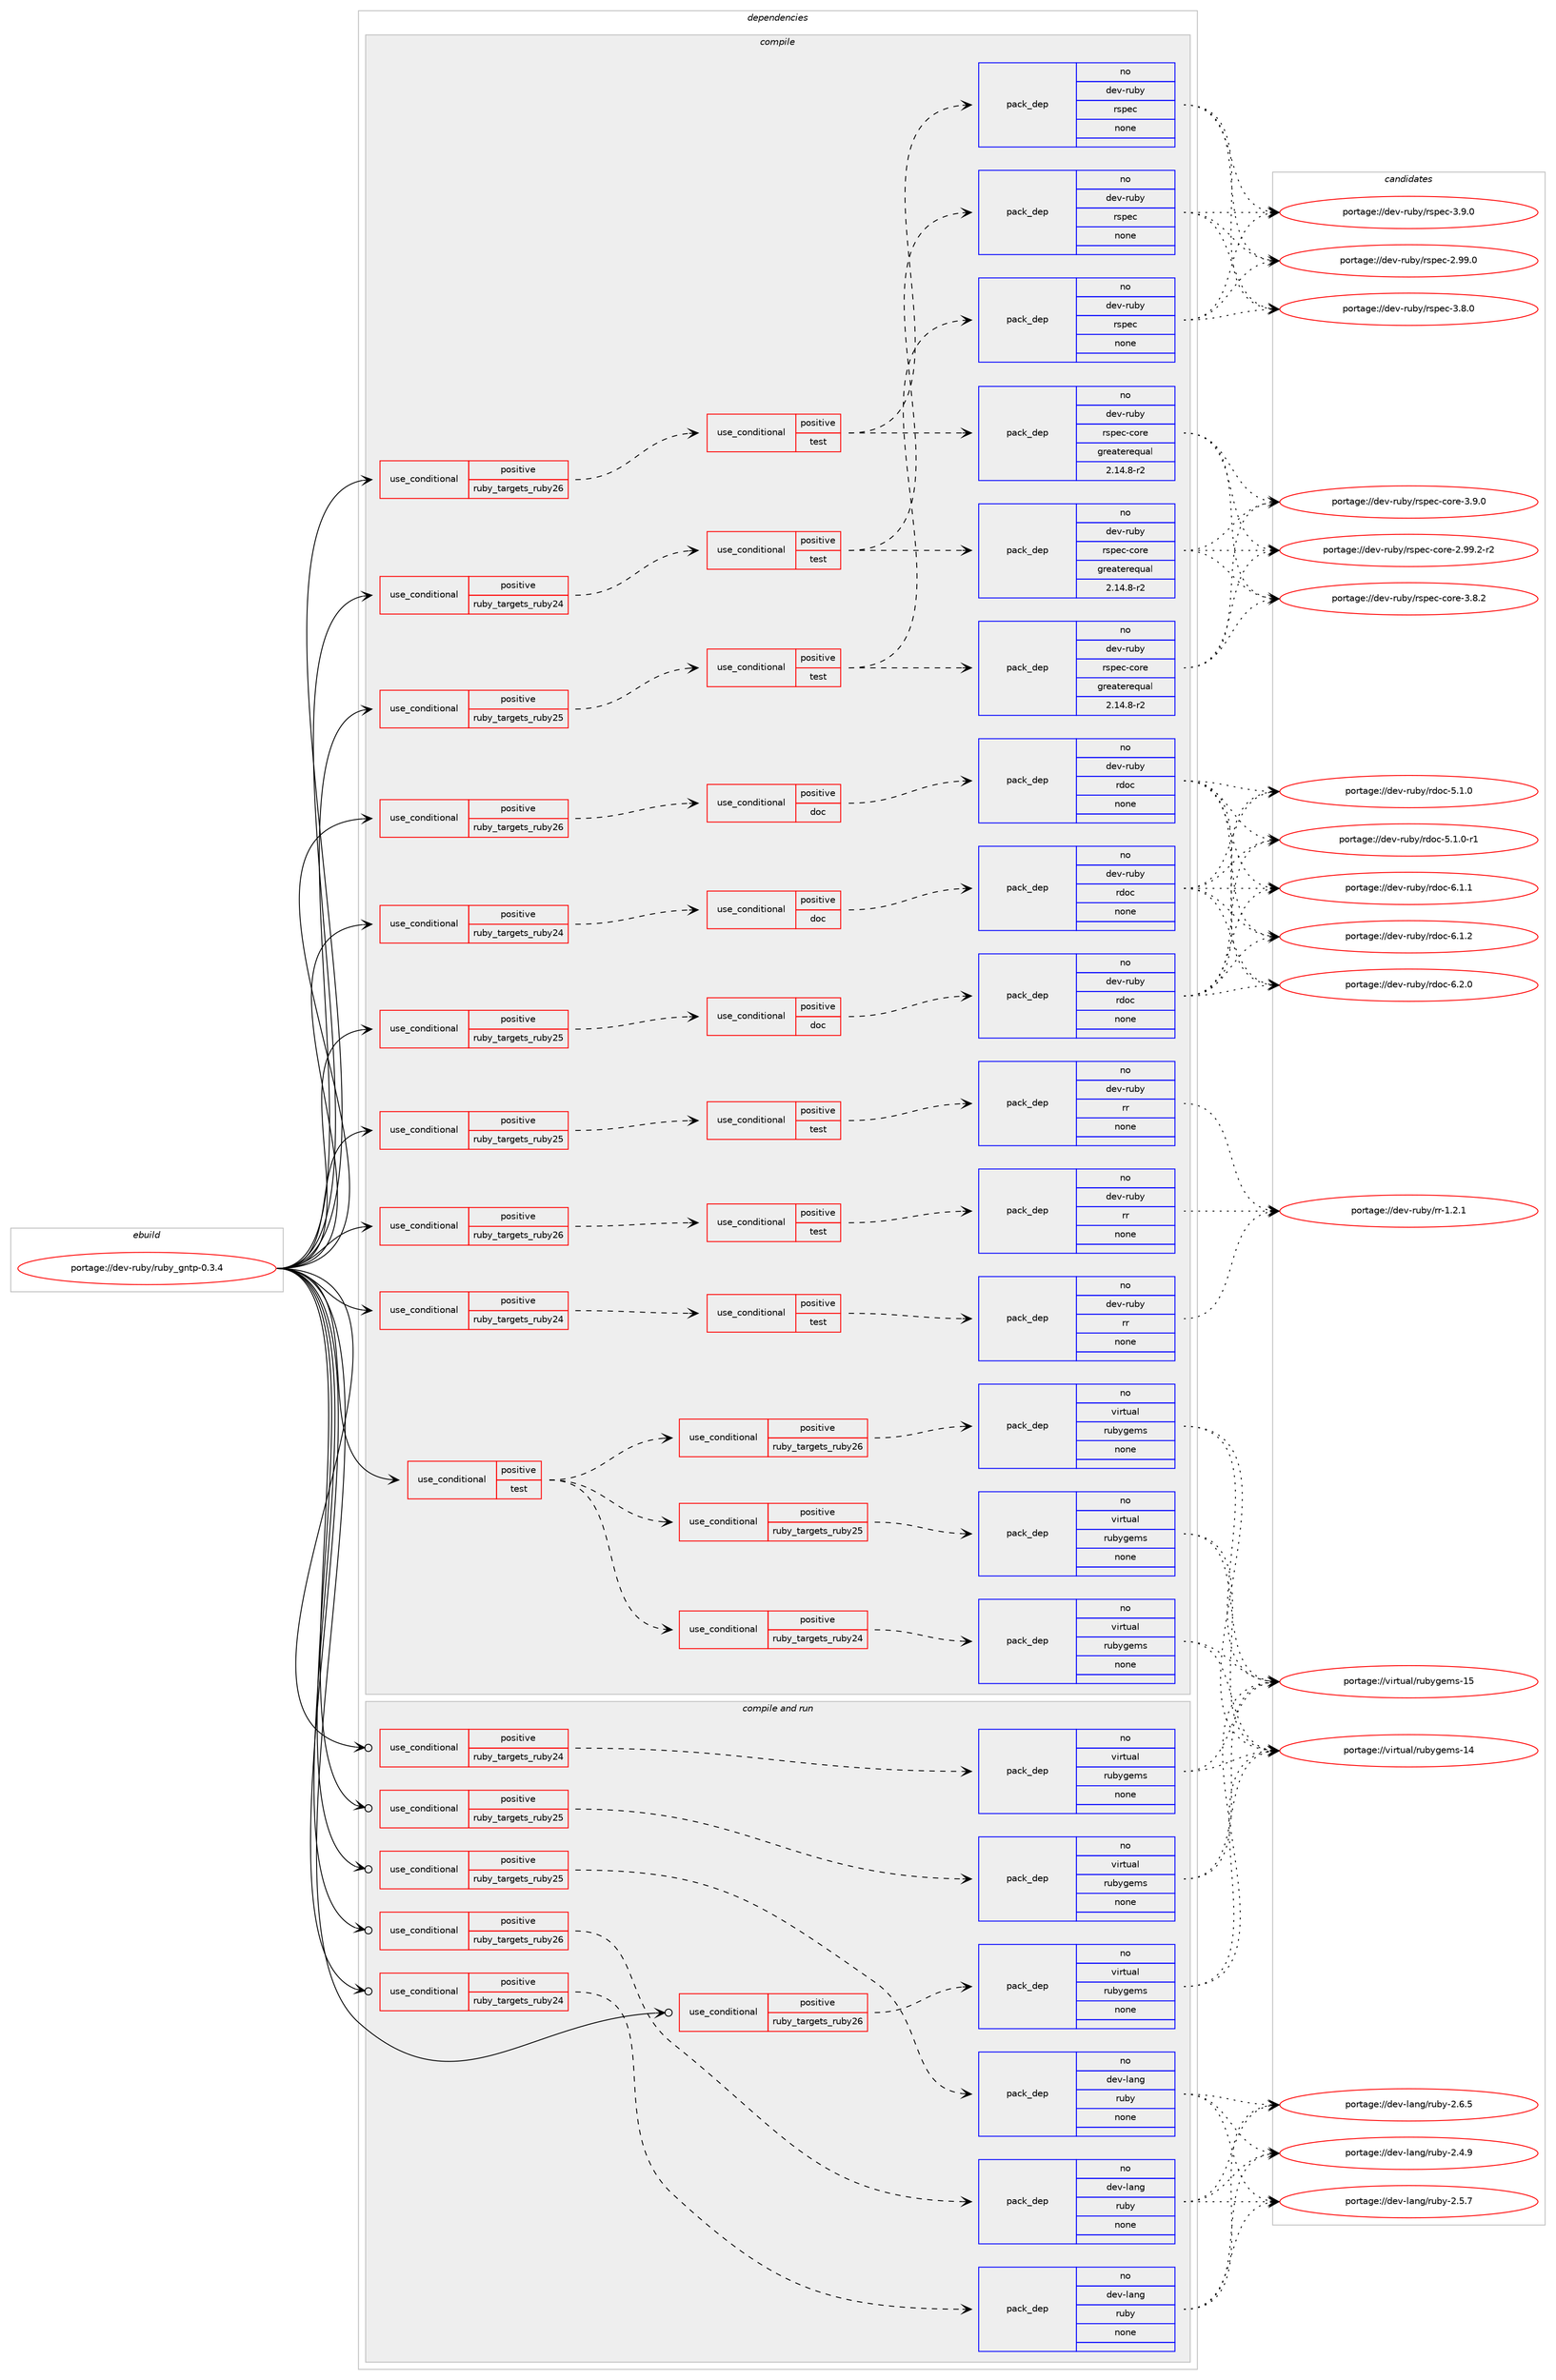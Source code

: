 digraph prolog {

# *************
# Graph options
# *************

newrank=true;
concentrate=true;
compound=true;
graph [rankdir=LR,fontname=Helvetica,fontsize=10,ranksep=1.5];#, ranksep=2.5, nodesep=0.2];
edge  [arrowhead=vee];
node  [fontname=Helvetica,fontsize=10];

# **********
# The ebuild
# **********

subgraph cluster_leftcol {
color=gray;
rank=same;
label=<<i>ebuild</i>>;
id [label="portage://dev-ruby/ruby_gntp-0.3.4", color=red, width=4, href="../dev-ruby/ruby_gntp-0.3.4.svg"];
}

# ****************
# The dependencies
# ****************

subgraph cluster_midcol {
color=gray;
label=<<i>dependencies</i>>;
subgraph cluster_compile {
fillcolor="#eeeeee";
style=filled;
label=<<i>compile</i>>;
subgraph cond65088 {
dependency247051 [label=<<TABLE BORDER="0" CELLBORDER="1" CELLSPACING="0" CELLPADDING="4"><TR><TD ROWSPAN="3" CELLPADDING="10">use_conditional</TD></TR><TR><TD>positive</TD></TR><TR><TD>ruby_targets_ruby24</TD></TR></TABLE>>, shape=none, color=red];
subgraph cond65089 {
dependency247052 [label=<<TABLE BORDER="0" CELLBORDER="1" CELLSPACING="0" CELLPADDING="4"><TR><TD ROWSPAN="3" CELLPADDING="10">use_conditional</TD></TR><TR><TD>positive</TD></TR><TR><TD>doc</TD></TR></TABLE>>, shape=none, color=red];
subgraph pack178418 {
dependency247053 [label=<<TABLE BORDER="0" CELLBORDER="1" CELLSPACING="0" CELLPADDING="4" WIDTH="220"><TR><TD ROWSPAN="6" CELLPADDING="30">pack_dep</TD></TR><TR><TD WIDTH="110">no</TD></TR><TR><TD>dev-ruby</TD></TR><TR><TD>rdoc</TD></TR><TR><TD>none</TD></TR><TR><TD></TD></TR></TABLE>>, shape=none, color=blue];
}
dependency247052:e -> dependency247053:w [weight=20,style="dashed",arrowhead="vee"];
}
dependency247051:e -> dependency247052:w [weight=20,style="dashed",arrowhead="vee"];
}
id:e -> dependency247051:w [weight=20,style="solid",arrowhead="vee"];
subgraph cond65090 {
dependency247054 [label=<<TABLE BORDER="0" CELLBORDER="1" CELLSPACING="0" CELLPADDING="4"><TR><TD ROWSPAN="3" CELLPADDING="10">use_conditional</TD></TR><TR><TD>positive</TD></TR><TR><TD>ruby_targets_ruby24</TD></TR></TABLE>>, shape=none, color=red];
subgraph cond65091 {
dependency247055 [label=<<TABLE BORDER="0" CELLBORDER="1" CELLSPACING="0" CELLPADDING="4"><TR><TD ROWSPAN="3" CELLPADDING="10">use_conditional</TD></TR><TR><TD>positive</TD></TR><TR><TD>test</TD></TR></TABLE>>, shape=none, color=red];
subgraph pack178419 {
dependency247056 [label=<<TABLE BORDER="0" CELLBORDER="1" CELLSPACING="0" CELLPADDING="4" WIDTH="220"><TR><TD ROWSPAN="6" CELLPADDING="30">pack_dep</TD></TR><TR><TD WIDTH="110">no</TD></TR><TR><TD>dev-ruby</TD></TR><TR><TD>rr</TD></TR><TR><TD>none</TD></TR><TR><TD></TD></TR></TABLE>>, shape=none, color=blue];
}
dependency247055:e -> dependency247056:w [weight=20,style="dashed",arrowhead="vee"];
}
dependency247054:e -> dependency247055:w [weight=20,style="dashed",arrowhead="vee"];
}
id:e -> dependency247054:w [weight=20,style="solid",arrowhead="vee"];
subgraph cond65092 {
dependency247057 [label=<<TABLE BORDER="0" CELLBORDER="1" CELLSPACING="0" CELLPADDING="4"><TR><TD ROWSPAN="3" CELLPADDING="10">use_conditional</TD></TR><TR><TD>positive</TD></TR><TR><TD>ruby_targets_ruby24</TD></TR></TABLE>>, shape=none, color=red];
subgraph cond65093 {
dependency247058 [label=<<TABLE BORDER="0" CELLBORDER="1" CELLSPACING="0" CELLPADDING="4"><TR><TD ROWSPAN="3" CELLPADDING="10">use_conditional</TD></TR><TR><TD>positive</TD></TR><TR><TD>test</TD></TR></TABLE>>, shape=none, color=red];
subgraph pack178420 {
dependency247059 [label=<<TABLE BORDER="0" CELLBORDER="1" CELLSPACING="0" CELLPADDING="4" WIDTH="220"><TR><TD ROWSPAN="6" CELLPADDING="30">pack_dep</TD></TR><TR><TD WIDTH="110">no</TD></TR><TR><TD>dev-ruby</TD></TR><TR><TD>rspec</TD></TR><TR><TD>none</TD></TR><TR><TD></TD></TR></TABLE>>, shape=none, color=blue];
}
dependency247058:e -> dependency247059:w [weight=20,style="dashed",arrowhead="vee"];
subgraph pack178421 {
dependency247060 [label=<<TABLE BORDER="0" CELLBORDER="1" CELLSPACING="0" CELLPADDING="4" WIDTH="220"><TR><TD ROWSPAN="6" CELLPADDING="30">pack_dep</TD></TR><TR><TD WIDTH="110">no</TD></TR><TR><TD>dev-ruby</TD></TR><TR><TD>rspec-core</TD></TR><TR><TD>greaterequal</TD></TR><TR><TD>2.14.8-r2</TD></TR></TABLE>>, shape=none, color=blue];
}
dependency247058:e -> dependency247060:w [weight=20,style="dashed",arrowhead="vee"];
}
dependency247057:e -> dependency247058:w [weight=20,style="dashed",arrowhead="vee"];
}
id:e -> dependency247057:w [weight=20,style="solid",arrowhead="vee"];
subgraph cond65094 {
dependency247061 [label=<<TABLE BORDER="0" CELLBORDER="1" CELLSPACING="0" CELLPADDING="4"><TR><TD ROWSPAN="3" CELLPADDING="10">use_conditional</TD></TR><TR><TD>positive</TD></TR><TR><TD>ruby_targets_ruby25</TD></TR></TABLE>>, shape=none, color=red];
subgraph cond65095 {
dependency247062 [label=<<TABLE BORDER="0" CELLBORDER="1" CELLSPACING="0" CELLPADDING="4"><TR><TD ROWSPAN="3" CELLPADDING="10">use_conditional</TD></TR><TR><TD>positive</TD></TR><TR><TD>doc</TD></TR></TABLE>>, shape=none, color=red];
subgraph pack178422 {
dependency247063 [label=<<TABLE BORDER="0" CELLBORDER="1" CELLSPACING="0" CELLPADDING="4" WIDTH="220"><TR><TD ROWSPAN="6" CELLPADDING="30">pack_dep</TD></TR><TR><TD WIDTH="110">no</TD></TR><TR><TD>dev-ruby</TD></TR><TR><TD>rdoc</TD></TR><TR><TD>none</TD></TR><TR><TD></TD></TR></TABLE>>, shape=none, color=blue];
}
dependency247062:e -> dependency247063:w [weight=20,style="dashed",arrowhead="vee"];
}
dependency247061:e -> dependency247062:w [weight=20,style="dashed",arrowhead="vee"];
}
id:e -> dependency247061:w [weight=20,style="solid",arrowhead="vee"];
subgraph cond65096 {
dependency247064 [label=<<TABLE BORDER="0" CELLBORDER="1" CELLSPACING="0" CELLPADDING="4"><TR><TD ROWSPAN="3" CELLPADDING="10">use_conditional</TD></TR><TR><TD>positive</TD></TR><TR><TD>ruby_targets_ruby25</TD></TR></TABLE>>, shape=none, color=red];
subgraph cond65097 {
dependency247065 [label=<<TABLE BORDER="0" CELLBORDER="1" CELLSPACING="0" CELLPADDING="4"><TR><TD ROWSPAN="3" CELLPADDING="10">use_conditional</TD></TR><TR><TD>positive</TD></TR><TR><TD>test</TD></TR></TABLE>>, shape=none, color=red];
subgraph pack178423 {
dependency247066 [label=<<TABLE BORDER="0" CELLBORDER="1" CELLSPACING="0" CELLPADDING="4" WIDTH="220"><TR><TD ROWSPAN="6" CELLPADDING="30">pack_dep</TD></TR><TR><TD WIDTH="110">no</TD></TR><TR><TD>dev-ruby</TD></TR><TR><TD>rr</TD></TR><TR><TD>none</TD></TR><TR><TD></TD></TR></TABLE>>, shape=none, color=blue];
}
dependency247065:e -> dependency247066:w [weight=20,style="dashed",arrowhead="vee"];
}
dependency247064:e -> dependency247065:w [weight=20,style="dashed",arrowhead="vee"];
}
id:e -> dependency247064:w [weight=20,style="solid",arrowhead="vee"];
subgraph cond65098 {
dependency247067 [label=<<TABLE BORDER="0" CELLBORDER="1" CELLSPACING="0" CELLPADDING="4"><TR><TD ROWSPAN="3" CELLPADDING="10">use_conditional</TD></TR><TR><TD>positive</TD></TR><TR><TD>ruby_targets_ruby25</TD></TR></TABLE>>, shape=none, color=red];
subgraph cond65099 {
dependency247068 [label=<<TABLE BORDER="0" CELLBORDER="1" CELLSPACING="0" CELLPADDING="4"><TR><TD ROWSPAN="3" CELLPADDING="10">use_conditional</TD></TR><TR><TD>positive</TD></TR><TR><TD>test</TD></TR></TABLE>>, shape=none, color=red];
subgraph pack178424 {
dependency247069 [label=<<TABLE BORDER="0" CELLBORDER="1" CELLSPACING="0" CELLPADDING="4" WIDTH="220"><TR><TD ROWSPAN="6" CELLPADDING="30">pack_dep</TD></TR><TR><TD WIDTH="110">no</TD></TR><TR><TD>dev-ruby</TD></TR><TR><TD>rspec</TD></TR><TR><TD>none</TD></TR><TR><TD></TD></TR></TABLE>>, shape=none, color=blue];
}
dependency247068:e -> dependency247069:w [weight=20,style="dashed",arrowhead="vee"];
subgraph pack178425 {
dependency247070 [label=<<TABLE BORDER="0" CELLBORDER="1" CELLSPACING="0" CELLPADDING="4" WIDTH="220"><TR><TD ROWSPAN="6" CELLPADDING="30">pack_dep</TD></TR><TR><TD WIDTH="110">no</TD></TR><TR><TD>dev-ruby</TD></TR><TR><TD>rspec-core</TD></TR><TR><TD>greaterequal</TD></TR><TR><TD>2.14.8-r2</TD></TR></TABLE>>, shape=none, color=blue];
}
dependency247068:e -> dependency247070:w [weight=20,style="dashed",arrowhead="vee"];
}
dependency247067:e -> dependency247068:w [weight=20,style="dashed",arrowhead="vee"];
}
id:e -> dependency247067:w [weight=20,style="solid",arrowhead="vee"];
subgraph cond65100 {
dependency247071 [label=<<TABLE BORDER="0" CELLBORDER="1" CELLSPACING="0" CELLPADDING="4"><TR><TD ROWSPAN="3" CELLPADDING="10">use_conditional</TD></TR><TR><TD>positive</TD></TR><TR><TD>ruby_targets_ruby26</TD></TR></TABLE>>, shape=none, color=red];
subgraph cond65101 {
dependency247072 [label=<<TABLE BORDER="0" CELLBORDER="1" CELLSPACING="0" CELLPADDING="4"><TR><TD ROWSPAN="3" CELLPADDING="10">use_conditional</TD></TR><TR><TD>positive</TD></TR><TR><TD>doc</TD></TR></TABLE>>, shape=none, color=red];
subgraph pack178426 {
dependency247073 [label=<<TABLE BORDER="0" CELLBORDER="1" CELLSPACING="0" CELLPADDING="4" WIDTH="220"><TR><TD ROWSPAN="6" CELLPADDING="30">pack_dep</TD></TR><TR><TD WIDTH="110">no</TD></TR><TR><TD>dev-ruby</TD></TR><TR><TD>rdoc</TD></TR><TR><TD>none</TD></TR><TR><TD></TD></TR></TABLE>>, shape=none, color=blue];
}
dependency247072:e -> dependency247073:w [weight=20,style="dashed",arrowhead="vee"];
}
dependency247071:e -> dependency247072:w [weight=20,style="dashed",arrowhead="vee"];
}
id:e -> dependency247071:w [weight=20,style="solid",arrowhead="vee"];
subgraph cond65102 {
dependency247074 [label=<<TABLE BORDER="0" CELLBORDER="1" CELLSPACING="0" CELLPADDING="4"><TR><TD ROWSPAN="3" CELLPADDING="10">use_conditional</TD></TR><TR><TD>positive</TD></TR><TR><TD>ruby_targets_ruby26</TD></TR></TABLE>>, shape=none, color=red];
subgraph cond65103 {
dependency247075 [label=<<TABLE BORDER="0" CELLBORDER="1" CELLSPACING="0" CELLPADDING="4"><TR><TD ROWSPAN="3" CELLPADDING="10">use_conditional</TD></TR><TR><TD>positive</TD></TR><TR><TD>test</TD></TR></TABLE>>, shape=none, color=red];
subgraph pack178427 {
dependency247076 [label=<<TABLE BORDER="0" CELLBORDER="1" CELLSPACING="0" CELLPADDING="4" WIDTH="220"><TR><TD ROWSPAN="6" CELLPADDING="30">pack_dep</TD></TR><TR><TD WIDTH="110">no</TD></TR><TR><TD>dev-ruby</TD></TR><TR><TD>rr</TD></TR><TR><TD>none</TD></TR><TR><TD></TD></TR></TABLE>>, shape=none, color=blue];
}
dependency247075:e -> dependency247076:w [weight=20,style="dashed",arrowhead="vee"];
}
dependency247074:e -> dependency247075:w [weight=20,style="dashed",arrowhead="vee"];
}
id:e -> dependency247074:w [weight=20,style="solid",arrowhead="vee"];
subgraph cond65104 {
dependency247077 [label=<<TABLE BORDER="0" CELLBORDER="1" CELLSPACING="0" CELLPADDING="4"><TR><TD ROWSPAN="3" CELLPADDING="10">use_conditional</TD></TR><TR><TD>positive</TD></TR><TR><TD>ruby_targets_ruby26</TD></TR></TABLE>>, shape=none, color=red];
subgraph cond65105 {
dependency247078 [label=<<TABLE BORDER="0" CELLBORDER="1" CELLSPACING="0" CELLPADDING="4"><TR><TD ROWSPAN="3" CELLPADDING="10">use_conditional</TD></TR><TR><TD>positive</TD></TR><TR><TD>test</TD></TR></TABLE>>, shape=none, color=red];
subgraph pack178428 {
dependency247079 [label=<<TABLE BORDER="0" CELLBORDER="1" CELLSPACING="0" CELLPADDING="4" WIDTH="220"><TR><TD ROWSPAN="6" CELLPADDING="30">pack_dep</TD></TR><TR><TD WIDTH="110">no</TD></TR><TR><TD>dev-ruby</TD></TR><TR><TD>rspec</TD></TR><TR><TD>none</TD></TR><TR><TD></TD></TR></TABLE>>, shape=none, color=blue];
}
dependency247078:e -> dependency247079:w [weight=20,style="dashed",arrowhead="vee"];
subgraph pack178429 {
dependency247080 [label=<<TABLE BORDER="0" CELLBORDER="1" CELLSPACING="0" CELLPADDING="4" WIDTH="220"><TR><TD ROWSPAN="6" CELLPADDING="30">pack_dep</TD></TR><TR><TD WIDTH="110">no</TD></TR><TR><TD>dev-ruby</TD></TR><TR><TD>rspec-core</TD></TR><TR><TD>greaterequal</TD></TR><TR><TD>2.14.8-r2</TD></TR></TABLE>>, shape=none, color=blue];
}
dependency247078:e -> dependency247080:w [weight=20,style="dashed",arrowhead="vee"];
}
dependency247077:e -> dependency247078:w [weight=20,style="dashed",arrowhead="vee"];
}
id:e -> dependency247077:w [weight=20,style="solid",arrowhead="vee"];
subgraph cond65106 {
dependency247081 [label=<<TABLE BORDER="0" CELLBORDER="1" CELLSPACING="0" CELLPADDING="4"><TR><TD ROWSPAN="3" CELLPADDING="10">use_conditional</TD></TR><TR><TD>positive</TD></TR><TR><TD>test</TD></TR></TABLE>>, shape=none, color=red];
subgraph cond65107 {
dependency247082 [label=<<TABLE BORDER="0" CELLBORDER="1" CELLSPACING="0" CELLPADDING="4"><TR><TD ROWSPAN="3" CELLPADDING="10">use_conditional</TD></TR><TR><TD>positive</TD></TR><TR><TD>ruby_targets_ruby24</TD></TR></TABLE>>, shape=none, color=red];
subgraph pack178430 {
dependency247083 [label=<<TABLE BORDER="0" CELLBORDER="1" CELLSPACING="0" CELLPADDING="4" WIDTH="220"><TR><TD ROWSPAN="6" CELLPADDING="30">pack_dep</TD></TR><TR><TD WIDTH="110">no</TD></TR><TR><TD>virtual</TD></TR><TR><TD>rubygems</TD></TR><TR><TD>none</TD></TR><TR><TD></TD></TR></TABLE>>, shape=none, color=blue];
}
dependency247082:e -> dependency247083:w [weight=20,style="dashed",arrowhead="vee"];
}
dependency247081:e -> dependency247082:w [weight=20,style="dashed",arrowhead="vee"];
subgraph cond65108 {
dependency247084 [label=<<TABLE BORDER="0" CELLBORDER="1" CELLSPACING="0" CELLPADDING="4"><TR><TD ROWSPAN="3" CELLPADDING="10">use_conditional</TD></TR><TR><TD>positive</TD></TR><TR><TD>ruby_targets_ruby25</TD></TR></TABLE>>, shape=none, color=red];
subgraph pack178431 {
dependency247085 [label=<<TABLE BORDER="0" CELLBORDER="1" CELLSPACING="0" CELLPADDING="4" WIDTH="220"><TR><TD ROWSPAN="6" CELLPADDING="30">pack_dep</TD></TR><TR><TD WIDTH="110">no</TD></TR><TR><TD>virtual</TD></TR><TR><TD>rubygems</TD></TR><TR><TD>none</TD></TR><TR><TD></TD></TR></TABLE>>, shape=none, color=blue];
}
dependency247084:e -> dependency247085:w [weight=20,style="dashed",arrowhead="vee"];
}
dependency247081:e -> dependency247084:w [weight=20,style="dashed",arrowhead="vee"];
subgraph cond65109 {
dependency247086 [label=<<TABLE BORDER="0" CELLBORDER="1" CELLSPACING="0" CELLPADDING="4"><TR><TD ROWSPAN="3" CELLPADDING="10">use_conditional</TD></TR><TR><TD>positive</TD></TR><TR><TD>ruby_targets_ruby26</TD></TR></TABLE>>, shape=none, color=red];
subgraph pack178432 {
dependency247087 [label=<<TABLE BORDER="0" CELLBORDER="1" CELLSPACING="0" CELLPADDING="4" WIDTH="220"><TR><TD ROWSPAN="6" CELLPADDING="30">pack_dep</TD></TR><TR><TD WIDTH="110">no</TD></TR><TR><TD>virtual</TD></TR><TR><TD>rubygems</TD></TR><TR><TD>none</TD></TR><TR><TD></TD></TR></TABLE>>, shape=none, color=blue];
}
dependency247086:e -> dependency247087:w [weight=20,style="dashed",arrowhead="vee"];
}
dependency247081:e -> dependency247086:w [weight=20,style="dashed",arrowhead="vee"];
}
id:e -> dependency247081:w [weight=20,style="solid",arrowhead="vee"];
}
subgraph cluster_compileandrun {
fillcolor="#eeeeee";
style=filled;
label=<<i>compile and run</i>>;
subgraph cond65110 {
dependency247088 [label=<<TABLE BORDER="0" CELLBORDER="1" CELLSPACING="0" CELLPADDING="4"><TR><TD ROWSPAN="3" CELLPADDING="10">use_conditional</TD></TR><TR><TD>positive</TD></TR><TR><TD>ruby_targets_ruby24</TD></TR></TABLE>>, shape=none, color=red];
subgraph pack178433 {
dependency247089 [label=<<TABLE BORDER="0" CELLBORDER="1" CELLSPACING="0" CELLPADDING="4" WIDTH="220"><TR><TD ROWSPAN="6" CELLPADDING="30">pack_dep</TD></TR><TR><TD WIDTH="110">no</TD></TR><TR><TD>dev-lang</TD></TR><TR><TD>ruby</TD></TR><TR><TD>none</TD></TR><TR><TD></TD></TR></TABLE>>, shape=none, color=blue];
}
dependency247088:e -> dependency247089:w [weight=20,style="dashed",arrowhead="vee"];
}
id:e -> dependency247088:w [weight=20,style="solid",arrowhead="odotvee"];
subgraph cond65111 {
dependency247090 [label=<<TABLE BORDER="0" CELLBORDER="1" CELLSPACING="0" CELLPADDING="4"><TR><TD ROWSPAN="3" CELLPADDING="10">use_conditional</TD></TR><TR><TD>positive</TD></TR><TR><TD>ruby_targets_ruby24</TD></TR></TABLE>>, shape=none, color=red];
subgraph pack178434 {
dependency247091 [label=<<TABLE BORDER="0" CELLBORDER="1" CELLSPACING="0" CELLPADDING="4" WIDTH="220"><TR><TD ROWSPAN="6" CELLPADDING="30">pack_dep</TD></TR><TR><TD WIDTH="110">no</TD></TR><TR><TD>virtual</TD></TR><TR><TD>rubygems</TD></TR><TR><TD>none</TD></TR><TR><TD></TD></TR></TABLE>>, shape=none, color=blue];
}
dependency247090:e -> dependency247091:w [weight=20,style="dashed",arrowhead="vee"];
}
id:e -> dependency247090:w [weight=20,style="solid",arrowhead="odotvee"];
subgraph cond65112 {
dependency247092 [label=<<TABLE BORDER="0" CELLBORDER="1" CELLSPACING="0" CELLPADDING="4"><TR><TD ROWSPAN="3" CELLPADDING="10">use_conditional</TD></TR><TR><TD>positive</TD></TR><TR><TD>ruby_targets_ruby25</TD></TR></TABLE>>, shape=none, color=red];
subgraph pack178435 {
dependency247093 [label=<<TABLE BORDER="0" CELLBORDER="1" CELLSPACING="0" CELLPADDING="4" WIDTH="220"><TR><TD ROWSPAN="6" CELLPADDING="30">pack_dep</TD></TR><TR><TD WIDTH="110">no</TD></TR><TR><TD>dev-lang</TD></TR><TR><TD>ruby</TD></TR><TR><TD>none</TD></TR><TR><TD></TD></TR></TABLE>>, shape=none, color=blue];
}
dependency247092:e -> dependency247093:w [weight=20,style="dashed",arrowhead="vee"];
}
id:e -> dependency247092:w [weight=20,style="solid",arrowhead="odotvee"];
subgraph cond65113 {
dependency247094 [label=<<TABLE BORDER="0" CELLBORDER="1" CELLSPACING="0" CELLPADDING="4"><TR><TD ROWSPAN="3" CELLPADDING="10">use_conditional</TD></TR><TR><TD>positive</TD></TR><TR><TD>ruby_targets_ruby25</TD></TR></TABLE>>, shape=none, color=red];
subgraph pack178436 {
dependency247095 [label=<<TABLE BORDER="0" CELLBORDER="1" CELLSPACING="0" CELLPADDING="4" WIDTH="220"><TR><TD ROWSPAN="6" CELLPADDING="30">pack_dep</TD></TR><TR><TD WIDTH="110">no</TD></TR><TR><TD>virtual</TD></TR><TR><TD>rubygems</TD></TR><TR><TD>none</TD></TR><TR><TD></TD></TR></TABLE>>, shape=none, color=blue];
}
dependency247094:e -> dependency247095:w [weight=20,style="dashed",arrowhead="vee"];
}
id:e -> dependency247094:w [weight=20,style="solid",arrowhead="odotvee"];
subgraph cond65114 {
dependency247096 [label=<<TABLE BORDER="0" CELLBORDER="1" CELLSPACING="0" CELLPADDING="4"><TR><TD ROWSPAN="3" CELLPADDING="10">use_conditional</TD></TR><TR><TD>positive</TD></TR><TR><TD>ruby_targets_ruby26</TD></TR></TABLE>>, shape=none, color=red];
subgraph pack178437 {
dependency247097 [label=<<TABLE BORDER="0" CELLBORDER="1" CELLSPACING="0" CELLPADDING="4" WIDTH="220"><TR><TD ROWSPAN="6" CELLPADDING="30">pack_dep</TD></TR><TR><TD WIDTH="110">no</TD></TR><TR><TD>dev-lang</TD></TR><TR><TD>ruby</TD></TR><TR><TD>none</TD></TR><TR><TD></TD></TR></TABLE>>, shape=none, color=blue];
}
dependency247096:e -> dependency247097:w [weight=20,style="dashed",arrowhead="vee"];
}
id:e -> dependency247096:w [weight=20,style="solid",arrowhead="odotvee"];
subgraph cond65115 {
dependency247098 [label=<<TABLE BORDER="0" CELLBORDER="1" CELLSPACING="0" CELLPADDING="4"><TR><TD ROWSPAN="3" CELLPADDING="10">use_conditional</TD></TR><TR><TD>positive</TD></TR><TR><TD>ruby_targets_ruby26</TD></TR></TABLE>>, shape=none, color=red];
subgraph pack178438 {
dependency247099 [label=<<TABLE BORDER="0" CELLBORDER="1" CELLSPACING="0" CELLPADDING="4" WIDTH="220"><TR><TD ROWSPAN="6" CELLPADDING="30">pack_dep</TD></TR><TR><TD WIDTH="110">no</TD></TR><TR><TD>virtual</TD></TR><TR><TD>rubygems</TD></TR><TR><TD>none</TD></TR><TR><TD></TD></TR></TABLE>>, shape=none, color=blue];
}
dependency247098:e -> dependency247099:w [weight=20,style="dashed",arrowhead="vee"];
}
id:e -> dependency247098:w [weight=20,style="solid",arrowhead="odotvee"];
}
subgraph cluster_run {
fillcolor="#eeeeee";
style=filled;
label=<<i>run</i>>;
}
}

# **************
# The candidates
# **************

subgraph cluster_choices {
rank=same;
color=gray;
label=<<i>candidates</i>>;

subgraph choice178418 {
color=black;
nodesep=1;
choiceportage10010111845114117981214711410011199455346494648 [label="portage://dev-ruby/rdoc-5.1.0", color=red, width=4,href="../dev-ruby/rdoc-5.1.0.svg"];
choiceportage100101118451141179812147114100111994553464946484511449 [label="portage://dev-ruby/rdoc-5.1.0-r1", color=red, width=4,href="../dev-ruby/rdoc-5.1.0-r1.svg"];
choiceportage10010111845114117981214711410011199455446494649 [label="portage://dev-ruby/rdoc-6.1.1", color=red, width=4,href="../dev-ruby/rdoc-6.1.1.svg"];
choiceportage10010111845114117981214711410011199455446494650 [label="portage://dev-ruby/rdoc-6.1.2", color=red, width=4,href="../dev-ruby/rdoc-6.1.2.svg"];
choiceportage10010111845114117981214711410011199455446504648 [label="portage://dev-ruby/rdoc-6.2.0", color=red, width=4,href="../dev-ruby/rdoc-6.2.0.svg"];
dependency247053:e -> choiceportage10010111845114117981214711410011199455346494648:w [style=dotted,weight="100"];
dependency247053:e -> choiceportage100101118451141179812147114100111994553464946484511449:w [style=dotted,weight="100"];
dependency247053:e -> choiceportage10010111845114117981214711410011199455446494649:w [style=dotted,weight="100"];
dependency247053:e -> choiceportage10010111845114117981214711410011199455446494650:w [style=dotted,weight="100"];
dependency247053:e -> choiceportage10010111845114117981214711410011199455446504648:w [style=dotted,weight="100"];
}
subgraph choice178419 {
color=black;
nodesep=1;
choiceportage100101118451141179812147114114454946504649 [label="portage://dev-ruby/rr-1.2.1", color=red, width=4,href="../dev-ruby/rr-1.2.1.svg"];
dependency247056:e -> choiceportage100101118451141179812147114114454946504649:w [style=dotted,weight="100"];
}
subgraph choice178420 {
color=black;
nodesep=1;
choiceportage1001011184511411798121471141151121019945504657574648 [label="portage://dev-ruby/rspec-2.99.0", color=red, width=4,href="../dev-ruby/rspec-2.99.0.svg"];
choiceportage10010111845114117981214711411511210199455146564648 [label="portage://dev-ruby/rspec-3.8.0", color=red, width=4,href="../dev-ruby/rspec-3.8.0.svg"];
choiceportage10010111845114117981214711411511210199455146574648 [label="portage://dev-ruby/rspec-3.9.0", color=red, width=4,href="../dev-ruby/rspec-3.9.0.svg"];
dependency247059:e -> choiceportage1001011184511411798121471141151121019945504657574648:w [style=dotted,weight="100"];
dependency247059:e -> choiceportage10010111845114117981214711411511210199455146564648:w [style=dotted,weight="100"];
dependency247059:e -> choiceportage10010111845114117981214711411511210199455146574648:w [style=dotted,weight="100"];
}
subgraph choice178421 {
color=black;
nodesep=1;
choiceportage100101118451141179812147114115112101994599111114101455046575746504511450 [label="portage://dev-ruby/rspec-core-2.99.2-r2", color=red, width=4,href="../dev-ruby/rspec-core-2.99.2-r2.svg"];
choiceportage100101118451141179812147114115112101994599111114101455146564650 [label="portage://dev-ruby/rspec-core-3.8.2", color=red, width=4,href="../dev-ruby/rspec-core-3.8.2.svg"];
choiceportage100101118451141179812147114115112101994599111114101455146574648 [label="portage://dev-ruby/rspec-core-3.9.0", color=red, width=4,href="../dev-ruby/rspec-core-3.9.0.svg"];
dependency247060:e -> choiceportage100101118451141179812147114115112101994599111114101455046575746504511450:w [style=dotted,weight="100"];
dependency247060:e -> choiceportage100101118451141179812147114115112101994599111114101455146564650:w [style=dotted,weight="100"];
dependency247060:e -> choiceportage100101118451141179812147114115112101994599111114101455146574648:w [style=dotted,weight="100"];
}
subgraph choice178422 {
color=black;
nodesep=1;
choiceportage10010111845114117981214711410011199455346494648 [label="portage://dev-ruby/rdoc-5.1.0", color=red, width=4,href="../dev-ruby/rdoc-5.1.0.svg"];
choiceportage100101118451141179812147114100111994553464946484511449 [label="portage://dev-ruby/rdoc-5.1.0-r1", color=red, width=4,href="../dev-ruby/rdoc-5.1.0-r1.svg"];
choiceportage10010111845114117981214711410011199455446494649 [label="portage://dev-ruby/rdoc-6.1.1", color=red, width=4,href="../dev-ruby/rdoc-6.1.1.svg"];
choiceportage10010111845114117981214711410011199455446494650 [label="portage://dev-ruby/rdoc-6.1.2", color=red, width=4,href="../dev-ruby/rdoc-6.1.2.svg"];
choiceportage10010111845114117981214711410011199455446504648 [label="portage://dev-ruby/rdoc-6.2.0", color=red, width=4,href="../dev-ruby/rdoc-6.2.0.svg"];
dependency247063:e -> choiceportage10010111845114117981214711410011199455346494648:w [style=dotted,weight="100"];
dependency247063:e -> choiceportage100101118451141179812147114100111994553464946484511449:w [style=dotted,weight="100"];
dependency247063:e -> choiceportage10010111845114117981214711410011199455446494649:w [style=dotted,weight="100"];
dependency247063:e -> choiceportage10010111845114117981214711410011199455446494650:w [style=dotted,weight="100"];
dependency247063:e -> choiceportage10010111845114117981214711410011199455446504648:w [style=dotted,weight="100"];
}
subgraph choice178423 {
color=black;
nodesep=1;
choiceportage100101118451141179812147114114454946504649 [label="portage://dev-ruby/rr-1.2.1", color=red, width=4,href="../dev-ruby/rr-1.2.1.svg"];
dependency247066:e -> choiceportage100101118451141179812147114114454946504649:w [style=dotted,weight="100"];
}
subgraph choice178424 {
color=black;
nodesep=1;
choiceportage1001011184511411798121471141151121019945504657574648 [label="portage://dev-ruby/rspec-2.99.0", color=red, width=4,href="../dev-ruby/rspec-2.99.0.svg"];
choiceportage10010111845114117981214711411511210199455146564648 [label="portage://dev-ruby/rspec-3.8.0", color=red, width=4,href="../dev-ruby/rspec-3.8.0.svg"];
choiceportage10010111845114117981214711411511210199455146574648 [label="portage://dev-ruby/rspec-3.9.0", color=red, width=4,href="../dev-ruby/rspec-3.9.0.svg"];
dependency247069:e -> choiceportage1001011184511411798121471141151121019945504657574648:w [style=dotted,weight="100"];
dependency247069:e -> choiceportage10010111845114117981214711411511210199455146564648:w [style=dotted,weight="100"];
dependency247069:e -> choiceportage10010111845114117981214711411511210199455146574648:w [style=dotted,weight="100"];
}
subgraph choice178425 {
color=black;
nodesep=1;
choiceportage100101118451141179812147114115112101994599111114101455046575746504511450 [label="portage://dev-ruby/rspec-core-2.99.2-r2", color=red, width=4,href="../dev-ruby/rspec-core-2.99.2-r2.svg"];
choiceportage100101118451141179812147114115112101994599111114101455146564650 [label="portage://dev-ruby/rspec-core-3.8.2", color=red, width=4,href="../dev-ruby/rspec-core-3.8.2.svg"];
choiceportage100101118451141179812147114115112101994599111114101455146574648 [label="portage://dev-ruby/rspec-core-3.9.0", color=red, width=4,href="../dev-ruby/rspec-core-3.9.0.svg"];
dependency247070:e -> choiceportage100101118451141179812147114115112101994599111114101455046575746504511450:w [style=dotted,weight="100"];
dependency247070:e -> choiceportage100101118451141179812147114115112101994599111114101455146564650:w [style=dotted,weight="100"];
dependency247070:e -> choiceportage100101118451141179812147114115112101994599111114101455146574648:w [style=dotted,weight="100"];
}
subgraph choice178426 {
color=black;
nodesep=1;
choiceportage10010111845114117981214711410011199455346494648 [label="portage://dev-ruby/rdoc-5.1.0", color=red, width=4,href="../dev-ruby/rdoc-5.1.0.svg"];
choiceportage100101118451141179812147114100111994553464946484511449 [label="portage://dev-ruby/rdoc-5.1.0-r1", color=red, width=4,href="../dev-ruby/rdoc-5.1.0-r1.svg"];
choiceportage10010111845114117981214711410011199455446494649 [label="portage://dev-ruby/rdoc-6.1.1", color=red, width=4,href="../dev-ruby/rdoc-6.1.1.svg"];
choiceportage10010111845114117981214711410011199455446494650 [label="portage://dev-ruby/rdoc-6.1.2", color=red, width=4,href="../dev-ruby/rdoc-6.1.2.svg"];
choiceportage10010111845114117981214711410011199455446504648 [label="portage://dev-ruby/rdoc-6.2.0", color=red, width=4,href="../dev-ruby/rdoc-6.2.0.svg"];
dependency247073:e -> choiceportage10010111845114117981214711410011199455346494648:w [style=dotted,weight="100"];
dependency247073:e -> choiceportage100101118451141179812147114100111994553464946484511449:w [style=dotted,weight="100"];
dependency247073:e -> choiceportage10010111845114117981214711410011199455446494649:w [style=dotted,weight="100"];
dependency247073:e -> choiceportage10010111845114117981214711410011199455446494650:w [style=dotted,weight="100"];
dependency247073:e -> choiceportage10010111845114117981214711410011199455446504648:w [style=dotted,weight="100"];
}
subgraph choice178427 {
color=black;
nodesep=1;
choiceportage100101118451141179812147114114454946504649 [label="portage://dev-ruby/rr-1.2.1", color=red, width=4,href="../dev-ruby/rr-1.2.1.svg"];
dependency247076:e -> choiceportage100101118451141179812147114114454946504649:w [style=dotted,weight="100"];
}
subgraph choice178428 {
color=black;
nodesep=1;
choiceportage1001011184511411798121471141151121019945504657574648 [label="portage://dev-ruby/rspec-2.99.0", color=red, width=4,href="../dev-ruby/rspec-2.99.0.svg"];
choiceportage10010111845114117981214711411511210199455146564648 [label="portage://dev-ruby/rspec-3.8.0", color=red, width=4,href="../dev-ruby/rspec-3.8.0.svg"];
choiceportage10010111845114117981214711411511210199455146574648 [label="portage://dev-ruby/rspec-3.9.0", color=red, width=4,href="../dev-ruby/rspec-3.9.0.svg"];
dependency247079:e -> choiceportage1001011184511411798121471141151121019945504657574648:w [style=dotted,weight="100"];
dependency247079:e -> choiceportage10010111845114117981214711411511210199455146564648:w [style=dotted,weight="100"];
dependency247079:e -> choiceportage10010111845114117981214711411511210199455146574648:w [style=dotted,weight="100"];
}
subgraph choice178429 {
color=black;
nodesep=1;
choiceportage100101118451141179812147114115112101994599111114101455046575746504511450 [label="portage://dev-ruby/rspec-core-2.99.2-r2", color=red, width=4,href="../dev-ruby/rspec-core-2.99.2-r2.svg"];
choiceportage100101118451141179812147114115112101994599111114101455146564650 [label="portage://dev-ruby/rspec-core-3.8.2", color=red, width=4,href="../dev-ruby/rspec-core-3.8.2.svg"];
choiceportage100101118451141179812147114115112101994599111114101455146574648 [label="portage://dev-ruby/rspec-core-3.9.0", color=red, width=4,href="../dev-ruby/rspec-core-3.9.0.svg"];
dependency247080:e -> choiceportage100101118451141179812147114115112101994599111114101455046575746504511450:w [style=dotted,weight="100"];
dependency247080:e -> choiceportage100101118451141179812147114115112101994599111114101455146564650:w [style=dotted,weight="100"];
dependency247080:e -> choiceportage100101118451141179812147114115112101994599111114101455146574648:w [style=dotted,weight="100"];
}
subgraph choice178430 {
color=black;
nodesep=1;
choiceportage118105114116117971084711411798121103101109115454952 [label="portage://virtual/rubygems-14", color=red, width=4,href="../virtual/rubygems-14.svg"];
choiceportage118105114116117971084711411798121103101109115454953 [label="portage://virtual/rubygems-15", color=red, width=4,href="../virtual/rubygems-15.svg"];
dependency247083:e -> choiceportage118105114116117971084711411798121103101109115454952:w [style=dotted,weight="100"];
dependency247083:e -> choiceportage118105114116117971084711411798121103101109115454953:w [style=dotted,weight="100"];
}
subgraph choice178431 {
color=black;
nodesep=1;
choiceportage118105114116117971084711411798121103101109115454952 [label="portage://virtual/rubygems-14", color=red, width=4,href="../virtual/rubygems-14.svg"];
choiceportage118105114116117971084711411798121103101109115454953 [label="portage://virtual/rubygems-15", color=red, width=4,href="../virtual/rubygems-15.svg"];
dependency247085:e -> choiceportage118105114116117971084711411798121103101109115454952:w [style=dotted,weight="100"];
dependency247085:e -> choiceportage118105114116117971084711411798121103101109115454953:w [style=dotted,weight="100"];
}
subgraph choice178432 {
color=black;
nodesep=1;
choiceportage118105114116117971084711411798121103101109115454952 [label="portage://virtual/rubygems-14", color=red, width=4,href="../virtual/rubygems-14.svg"];
choiceportage118105114116117971084711411798121103101109115454953 [label="portage://virtual/rubygems-15", color=red, width=4,href="../virtual/rubygems-15.svg"];
dependency247087:e -> choiceportage118105114116117971084711411798121103101109115454952:w [style=dotted,weight="100"];
dependency247087:e -> choiceportage118105114116117971084711411798121103101109115454953:w [style=dotted,weight="100"];
}
subgraph choice178433 {
color=black;
nodesep=1;
choiceportage10010111845108971101034711411798121455046524657 [label="portage://dev-lang/ruby-2.4.9", color=red, width=4,href="../dev-lang/ruby-2.4.9.svg"];
choiceportage10010111845108971101034711411798121455046534655 [label="portage://dev-lang/ruby-2.5.7", color=red, width=4,href="../dev-lang/ruby-2.5.7.svg"];
choiceportage10010111845108971101034711411798121455046544653 [label="portage://dev-lang/ruby-2.6.5", color=red, width=4,href="../dev-lang/ruby-2.6.5.svg"];
dependency247089:e -> choiceportage10010111845108971101034711411798121455046524657:w [style=dotted,weight="100"];
dependency247089:e -> choiceportage10010111845108971101034711411798121455046534655:w [style=dotted,weight="100"];
dependency247089:e -> choiceportage10010111845108971101034711411798121455046544653:w [style=dotted,weight="100"];
}
subgraph choice178434 {
color=black;
nodesep=1;
choiceportage118105114116117971084711411798121103101109115454952 [label="portage://virtual/rubygems-14", color=red, width=4,href="../virtual/rubygems-14.svg"];
choiceportage118105114116117971084711411798121103101109115454953 [label="portage://virtual/rubygems-15", color=red, width=4,href="../virtual/rubygems-15.svg"];
dependency247091:e -> choiceportage118105114116117971084711411798121103101109115454952:w [style=dotted,weight="100"];
dependency247091:e -> choiceportage118105114116117971084711411798121103101109115454953:w [style=dotted,weight="100"];
}
subgraph choice178435 {
color=black;
nodesep=1;
choiceportage10010111845108971101034711411798121455046524657 [label="portage://dev-lang/ruby-2.4.9", color=red, width=4,href="../dev-lang/ruby-2.4.9.svg"];
choiceportage10010111845108971101034711411798121455046534655 [label="portage://dev-lang/ruby-2.5.7", color=red, width=4,href="../dev-lang/ruby-2.5.7.svg"];
choiceportage10010111845108971101034711411798121455046544653 [label="portage://dev-lang/ruby-2.6.5", color=red, width=4,href="../dev-lang/ruby-2.6.5.svg"];
dependency247093:e -> choiceportage10010111845108971101034711411798121455046524657:w [style=dotted,weight="100"];
dependency247093:e -> choiceportage10010111845108971101034711411798121455046534655:w [style=dotted,weight="100"];
dependency247093:e -> choiceportage10010111845108971101034711411798121455046544653:w [style=dotted,weight="100"];
}
subgraph choice178436 {
color=black;
nodesep=1;
choiceportage118105114116117971084711411798121103101109115454952 [label="portage://virtual/rubygems-14", color=red, width=4,href="../virtual/rubygems-14.svg"];
choiceportage118105114116117971084711411798121103101109115454953 [label="portage://virtual/rubygems-15", color=red, width=4,href="../virtual/rubygems-15.svg"];
dependency247095:e -> choiceportage118105114116117971084711411798121103101109115454952:w [style=dotted,weight="100"];
dependency247095:e -> choiceportage118105114116117971084711411798121103101109115454953:w [style=dotted,weight="100"];
}
subgraph choice178437 {
color=black;
nodesep=1;
choiceportage10010111845108971101034711411798121455046524657 [label="portage://dev-lang/ruby-2.4.9", color=red, width=4,href="../dev-lang/ruby-2.4.9.svg"];
choiceportage10010111845108971101034711411798121455046534655 [label="portage://dev-lang/ruby-2.5.7", color=red, width=4,href="../dev-lang/ruby-2.5.7.svg"];
choiceportage10010111845108971101034711411798121455046544653 [label="portage://dev-lang/ruby-2.6.5", color=red, width=4,href="../dev-lang/ruby-2.6.5.svg"];
dependency247097:e -> choiceportage10010111845108971101034711411798121455046524657:w [style=dotted,weight="100"];
dependency247097:e -> choiceportage10010111845108971101034711411798121455046534655:w [style=dotted,weight="100"];
dependency247097:e -> choiceportage10010111845108971101034711411798121455046544653:w [style=dotted,weight="100"];
}
subgraph choice178438 {
color=black;
nodesep=1;
choiceportage118105114116117971084711411798121103101109115454952 [label="portage://virtual/rubygems-14", color=red, width=4,href="../virtual/rubygems-14.svg"];
choiceportage118105114116117971084711411798121103101109115454953 [label="portage://virtual/rubygems-15", color=red, width=4,href="../virtual/rubygems-15.svg"];
dependency247099:e -> choiceportage118105114116117971084711411798121103101109115454952:w [style=dotted,weight="100"];
dependency247099:e -> choiceportage118105114116117971084711411798121103101109115454953:w [style=dotted,weight="100"];
}
}

}
